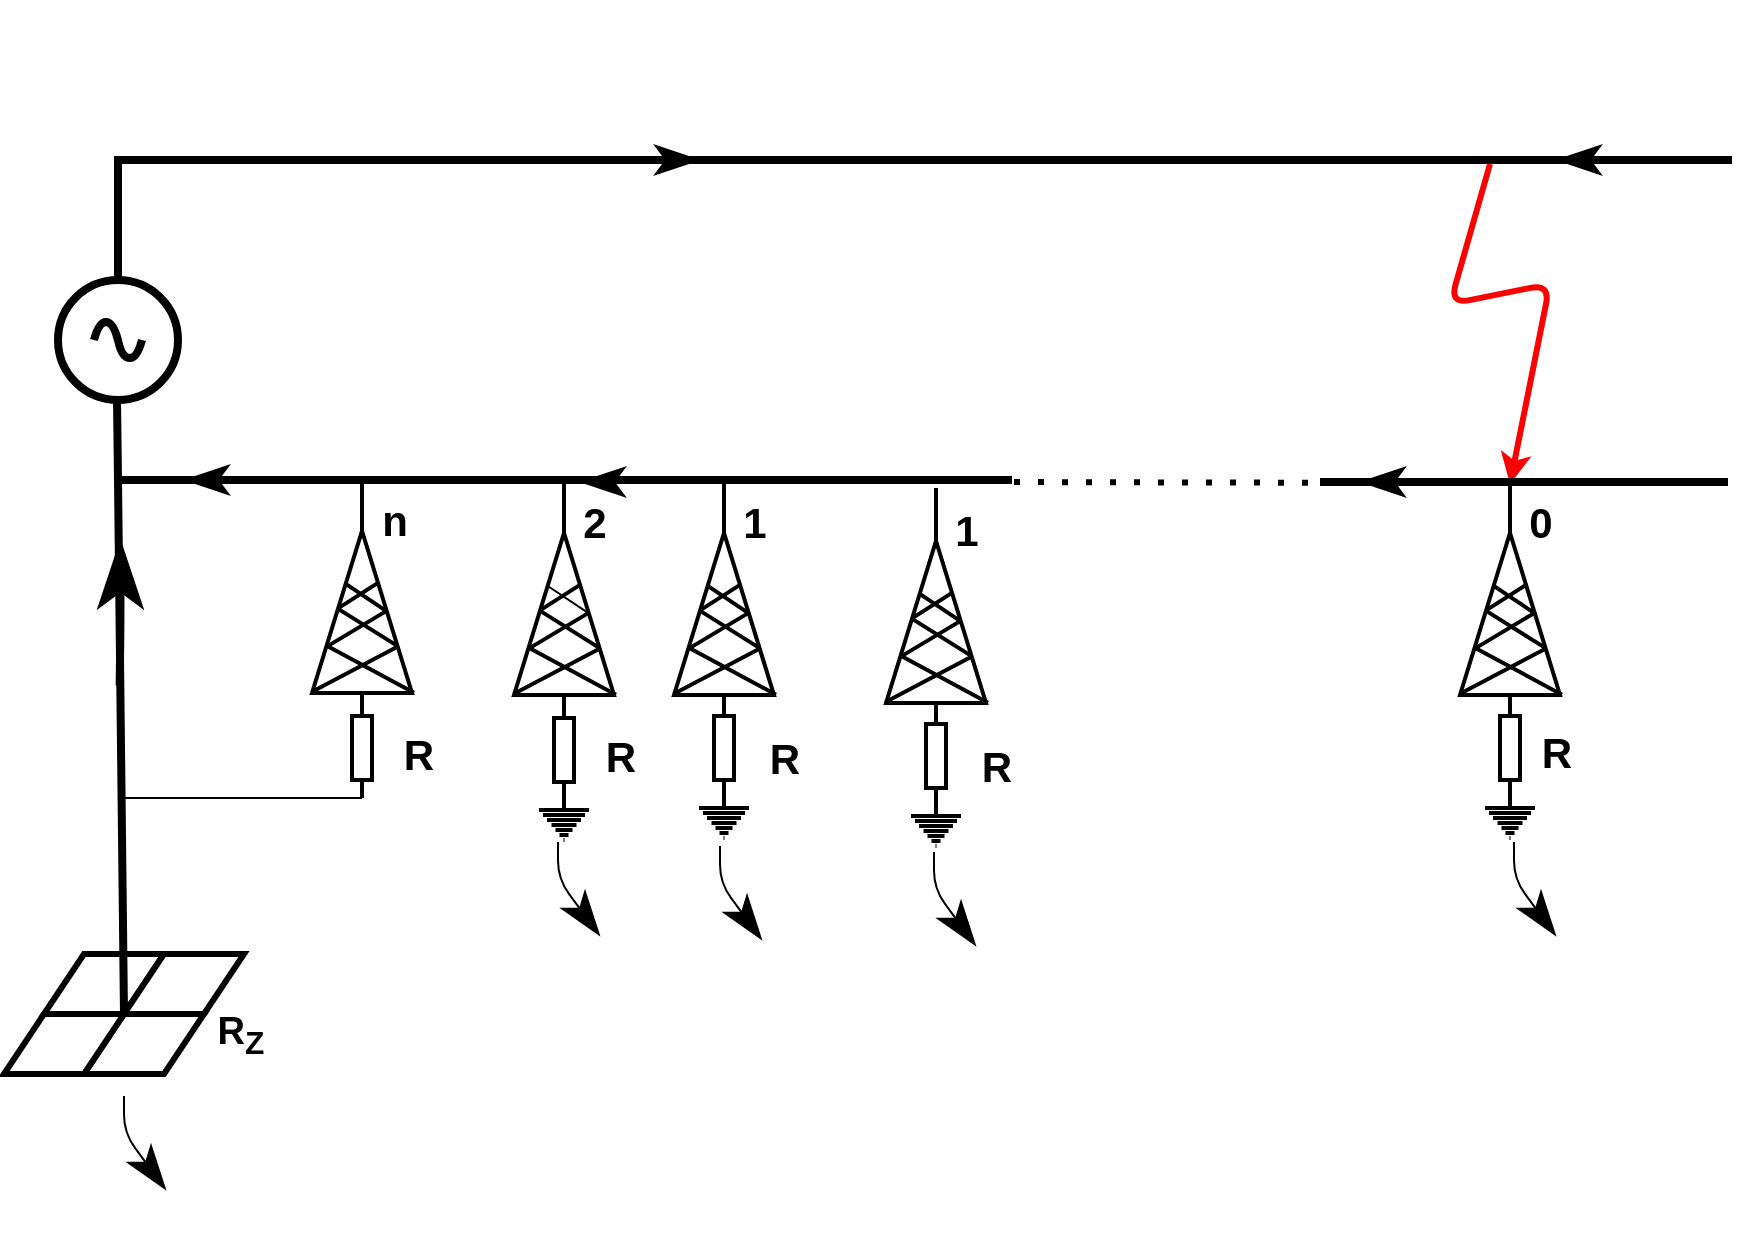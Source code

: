 <mxfile version="14.7.6" type="github">
  <diagram name="Page-1" id="16e2658f-23c8-b752-8be9-c03fbebb8bbe">
    <mxGraphModel dx="1240" dy="689" grid="0" gridSize="10" guides="1" tooltips="1" connect="1" arrows="1" fold="1" page="1" pageScale="1" pageWidth="1100" pageHeight="850" background="none" math="0" shadow="0">
      <root>
        <mxCell id="0" />
        <mxCell id="1" parent="0" />
        <mxCell id="HtLe2a_l6lZtQf_eTZjN-1" value="" style="pointerEvents=1;verticalLabelPosition=bottom;shadow=0;dashed=0;align=center;html=1;verticalAlign=top;shape=mxgraph.electrical.signal_sources.source;aspect=fixed;points=[[0.5,0,0],[1,0.5,0],[0.5,1,0],[0,0.5,0]];elSignalType=ac;direction=east;strokeWidth=4;" parent="1" vertex="1">
          <mxGeometry x="179" y="276" width="60" height="60" as="geometry" />
        </mxCell>
        <mxCell id="HtLe2a_l6lZtQf_eTZjN-7" value="" style="endArrow=none;html=1;strokeWidth=4;" parent="1" edge="1">
          <mxGeometry x="249" y="1" width="50" height="50" as="geometry">
            <mxPoint x="210" y="216" as="sourcePoint" />
            <mxPoint x="1016" y="216" as="targetPoint" />
          </mxGeometry>
        </mxCell>
        <mxCell id="HtLe2a_l6lZtQf_eTZjN-9" value="" style="endArrow=none;html=1;strokeWidth=4;" parent="1" edge="1">
          <mxGeometry x="149" y="1" width="50" height="50" as="geometry">
            <mxPoint x="209" y="276" as="sourcePoint" />
            <mxPoint x="209" y="214" as="targetPoint" />
          </mxGeometry>
        </mxCell>
        <mxCell id="HtLe2a_l6lZtQf_eTZjN-10" value="" style="endArrow=none;html=1;strokeWidth=4;" parent="1" edge="1">
          <mxGeometry x="250" y="1" width="100" as="geometry">
            <mxPoint x="210" y="376" as="sourcePoint" />
            <mxPoint x="378" y="376" as="targetPoint" />
            <Array as="points">
              <mxPoint x="360" y="376" />
            </Array>
          </mxGeometry>
        </mxCell>
        <mxCell id="HtLe2a_l6lZtQf_eTZjN-12" value="" style="endArrow=none;html=1;strokeWidth=4;" parent="1" edge="1">
          <mxGeometry x="149" y="1" width="100" as="geometry">
            <mxPoint x="208.5" y="336" as="sourcePoint" />
            <mxPoint x="209" y="376" as="targetPoint" />
          </mxGeometry>
        </mxCell>
        <mxCell id="HtLe2a_l6lZtQf_eTZjN-15" value="" style="endArrow=none;html=1;strokeWidth=4;" parent="1" edge="1">
          <mxGeometry x="250" width="50" height="50" as="geometry">
            <mxPoint x="369" y="376" as="sourcePoint" />
            <mxPoint x="656" y="376" as="targetPoint" />
          </mxGeometry>
        </mxCell>
        <mxCell id="HtLe2a_l6lZtQf_eTZjN-16" value="" style="endArrow=none;dashed=1;html=1;dashPattern=1 3;strokeWidth=3;entryX=0;entryY=0.5;entryDx=0;entryDy=0;entryPerimeter=0;" parent="1" edge="1">
          <mxGeometry x="237" y="2" width="50" height="50" as="geometry">
            <mxPoint x="657" y="377.0" as="sourcePoint" />
            <mxPoint x="817" y="377.5" as="targetPoint" />
            <Array as="points">
              <mxPoint x="734" y="377.21" />
              <mxPoint x="768" y="377.21" />
            </Array>
          </mxGeometry>
        </mxCell>
        <mxCell id="HtLe2a_l6lZtQf_eTZjN-25" value="" style="endArrow=classicThin;html=1;strokeWidth=1;endSize=20;" parent="1" edge="1">
          <mxGeometry x="390" y="1" width="100" as="geometry">
            <mxPoint x="450" y="216" as="sourcePoint" />
            <mxPoint x="500" y="216" as="targetPoint" />
            <Array as="points">
              <mxPoint x="460" y="216" />
            </Array>
          </mxGeometry>
        </mxCell>
        <mxCell id="HtLe2a_l6lZtQf_eTZjN-26" value="" style="endArrow=classicThin;html=1;strokeWidth=1;endSize=20;" parent="1" edge="1">
          <mxGeometry x="728" y="1" width="100" as="geometry">
            <mxPoint x="958" y="216" as="sourcePoint" />
            <mxPoint x="928" y="216" as="targetPoint" />
            <Array as="points">
              <mxPoint x="998" y="216" />
            </Array>
          </mxGeometry>
        </mxCell>
        <mxCell id="HtLe2a_l6lZtQf_eTZjN-32" value="" style="shape=parallelogram;perimeter=parallelogramPerimeter;whiteSpace=wrap;html=1;fixedSize=1;shadow=0;direction=east;strokeWidth=3;" parent="1" vertex="1">
          <mxGeometry x="172" y="613" width="60" height="30" as="geometry" />
        </mxCell>
        <mxCell id="HtLe2a_l6lZtQf_eTZjN-33" value="" style="shape=parallelogram;perimeter=parallelogramPerimeter;whiteSpace=wrap;html=1;fixedSize=1;shadow=0;direction=east;strokeWidth=3;" parent="1" vertex="1">
          <mxGeometry x="212" y="613" width="60" height="30" as="geometry" />
        </mxCell>
        <mxCell id="HtLe2a_l6lZtQf_eTZjN-34" value="" style="shape=parallelogram;perimeter=parallelogramPerimeter;whiteSpace=wrap;html=1;fixedSize=1;shadow=0;direction=east;strokeWidth=3;" parent="1" vertex="1">
          <mxGeometry x="192" y="643" width="60" height="30" as="geometry" />
        </mxCell>
        <mxCell id="HtLe2a_l6lZtQf_eTZjN-35" value="" style="shape=parallelogram;perimeter=parallelogramPerimeter;whiteSpace=wrap;html=1;fixedSize=1;shadow=0;direction=east;strokeWidth=3;" parent="1" vertex="1">
          <mxGeometry x="152" y="643" width="60" height="30" as="geometry" />
        </mxCell>
        <mxCell id="HtLe2a_l6lZtQf_eTZjN-37" value="" style="endArrow=none;html=1;exitX=0;exitY=1;exitDx=0;exitDy=0;strokeWidth=4;" parent="1" source="HtLe2a_l6lZtQf_eTZjN-33" edge="1">
          <mxGeometry x="149" y="1" width="50" height="50" as="geometry">
            <mxPoint x="209" y="504" as="sourcePoint" />
            <mxPoint x="209" y="376" as="targetPoint" />
          </mxGeometry>
        </mxCell>
        <mxCell id="HtLe2a_l6lZtQf_eTZjN-72" value="" style="endArrow=none;html=1;exitX=0.653;exitY=0.345;exitDx=0;exitDy=0;exitPerimeter=0;entryX=0.522;entryY=0.734;entryDx=0;entryDy=0;entryPerimeter=0;" parent="1" edge="1">
          <mxGeometry x="147" y="1" width="50" height="50" as="geometry">
            <mxPoint x="424.25" y="467.23" as="sourcePoint" />
            <mxPoint x="443.47" y="480.03" as="targetPoint" />
          </mxGeometry>
        </mxCell>
        <mxCell id="HtLe2a_l6lZtQf_eTZjN-75" value="" style="endArrow=none;html=1;exitX=0.523;exitY=0.268;exitDx=0;exitDy=0;exitPerimeter=0;entryX=0.659;entryY=0.652;entryDx=0;entryDy=0;entryPerimeter=0;" parent="1" edge="1">
          <mxGeometry x="147" y="1" width="50" height="50" as="geometry">
            <mxPoint x="420.4" y="478.93" as="sourcePoint" />
            <mxPoint x="439.6" y="466.69" as="targetPoint" />
          </mxGeometry>
        </mxCell>
        <mxCell id="HtLe2a_l6lZtQf_eTZjN-84" value="" style="verticalLabelPosition=bottom;shadow=0;dashed=0;align=center;html=1;verticalAlign=top;shape=mxgraph.electrical.abstract.amplifier;rotation=-90;direction=east;strokeWidth=2;" parent="1" vertex="1">
          <mxGeometry x="387" y="418" width="90" height="50" as="geometry" />
        </mxCell>
        <mxCell id="HtLe2a_l6lZtQf_eTZjN-85" value="" style="endArrow=none;html=1;entryX=0.316;entryY=0.841;entryDx=0;entryDy=0;entryPerimeter=0;exitX=0.519;exitY=0.258;exitDx=0;exitDy=0;exitPerimeter=0;strokeWidth=2;" parent="1" source="HtLe2a_l6lZtQf_eTZjN-84" target="HtLe2a_l6lZtQf_eTZjN-84" edge="1">
          <mxGeometry x="147" y="1" width="50" height="50" as="geometry">
            <mxPoint x="424" y="440" as="sourcePoint" />
            <mxPoint x="446" y="457" as="targetPoint" />
          </mxGeometry>
        </mxCell>
        <mxCell id="HtLe2a_l6lZtQf_eTZjN-86" value="" style="endArrow=none;html=1;exitX=0.313;exitY=0.148;exitDx=0;exitDy=0;exitPerimeter=0;entryX=0.052;entryY=1.02;entryDx=0;entryDy=0;entryPerimeter=0;strokeWidth=2;" parent="1" source="HtLe2a_l6lZtQf_eTZjN-84" target="HtLe2a_l6lZtQf_eTZjN-84" edge="1">
          <mxGeometry x="147" y="1" width="50" height="50" as="geometry">
            <mxPoint x="417" y="452.0" as="sourcePoint" />
            <mxPoint x="454" y="481" as="targetPoint" />
          </mxGeometry>
        </mxCell>
        <mxCell id="HtLe2a_l6lZtQf_eTZjN-87" value="" style="endArrow=none;html=1;exitX=0.653;exitY=0.345;exitDx=0;exitDy=0;exitPerimeter=0;entryX=0.653;entryY=0.345;entryDx=0;entryDy=0;entryPerimeter=0;" parent="1" source="HtLe2a_l6lZtQf_eTZjN-84" edge="1">
          <mxGeometry x="147" y="1" width="50" height="50" as="geometry">
            <mxPoint x="424.52" y="427" as="sourcePoint" />
            <mxPoint x="443.47" y="442.03" as="targetPoint" />
          </mxGeometry>
        </mxCell>
        <mxCell id="HtLe2a_l6lZtQf_eTZjN-88" value="" style="endArrow=none;html=1;entryX=0.056;entryY=-0.004;entryDx=0;entryDy=0;entryPerimeter=0;exitX=0.304;exitY=0.845;exitDx=0;exitDy=0;exitPerimeter=0;strokeWidth=2;" parent="1" source="HtLe2a_l6lZtQf_eTZjN-84" target="HtLe2a_l6lZtQf_eTZjN-84" edge="1">
          <mxGeometry x="147" y="1" width="50" height="50" as="geometry">
            <mxPoint x="447" y="462" as="sourcePoint" />
            <mxPoint x="518" y="479.32" as="targetPoint" />
            <Array as="points" />
          </mxGeometry>
        </mxCell>
        <mxCell id="HtLe2a_l6lZtQf_eTZjN-89" value="" style="endArrow=none;html=1;entryX=0.505;entryY=0.742;entryDx=0;entryDy=0;entryPerimeter=0;exitX=0.309;exitY=0.152;exitDx=0;exitDy=0;exitPerimeter=0;strokeWidth=2;" parent="1" source="HtLe2a_l6lZtQf_eTZjN-84" target="HtLe2a_l6lZtQf_eTZjN-84" edge="1">
          <mxGeometry x="147" y="1" width="50" height="50" as="geometry">
            <mxPoint x="429.9" y="451.29" as="sourcePoint" />
            <mxPoint x="459.05" y="469.56" as="targetPoint" />
          </mxGeometry>
        </mxCell>
        <mxCell id="HtLe2a_l6lZtQf_eTZjN-90" value="" style="endArrow=none;html=1;exitX=0.523;exitY=0.268;exitDx=0;exitDy=0;exitPerimeter=0;entryX=0.659;entryY=0.652;entryDx=0;entryDy=0;entryPerimeter=0;strokeWidth=2;" parent="1" source="HtLe2a_l6lZtQf_eTZjN-84" target="HtLe2a_l6lZtQf_eTZjN-84" edge="1">
          <mxGeometry x="147" y="1" width="50" height="50" as="geometry">
            <mxPoint x="434.25" y="439.23" as="sourcePoint" />
            <mxPoint x="453.47" y="452.03" as="targetPoint" />
          </mxGeometry>
        </mxCell>
        <mxCell id="HtLe2a_l6lZtQf_eTZjN-91" value="" style="endArrow=none;html=1;entryX=1;entryY=0.5;entryDx=0;entryDy=0;entryPerimeter=0;exitX=1;exitY=0.5;exitDx=0;exitDy=0;exitPerimeter=0;strokeWidth=2;" parent="1" target="HtLe2a_l6lZtQf_eTZjN-84" edge="1">
          <mxGeometry x="147" y="1" width="50" height="50" as="geometry">
            <mxPoint x="432" y="376.0" as="sourcePoint" />
            <mxPoint x="537" y="426" as="targetPoint" />
          </mxGeometry>
        </mxCell>
        <mxCell id="HtLe2a_l6lZtQf_eTZjN-92" value="" style="endArrow=none;html=1;exitX=0.653;exitY=0.345;exitDx=0;exitDy=0;exitPerimeter=0;entryX=0.522;entryY=0.734;entryDx=0;entryDy=0;entryPerimeter=0;" parent="1" edge="1">
          <mxGeometry x="147" y="1" width="50" height="50" as="geometry">
            <mxPoint x="504.25" y="467.23" as="sourcePoint" />
            <mxPoint x="523.47" y="480.03" as="targetPoint" />
          </mxGeometry>
        </mxCell>
        <mxCell id="HtLe2a_l6lZtQf_eTZjN-93" value="" style="endArrow=none;html=1;exitX=0.523;exitY=0.268;exitDx=0;exitDy=0;exitPerimeter=0;entryX=0.659;entryY=0.652;entryDx=0;entryDy=0;entryPerimeter=0;" parent="1" edge="1">
          <mxGeometry x="147" y="1" width="50" height="50" as="geometry">
            <mxPoint x="500.4" y="478.93" as="sourcePoint" />
            <mxPoint x="519.6" y="466.69" as="targetPoint" />
          </mxGeometry>
        </mxCell>
        <mxCell id="HtLe2a_l6lZtQf_eTZjN-94" value="" style="verticalLabelPosition=bottom;shadow=0;dashed=0;align=center;html=1;verticalAlign=top;shape=mxgraph.electrical.abstract.amplifier;rotation=-90;direction=east;strokeWidth=2;" parent="1" vertex="1">
          <mxGeometry x="467" y="418" width="90" height="50" as="geometry" />
        </mxCell>
        <mxCell id="HtLe2a_l6lZtQf_eTZjN-95" value="" style="endArrow=none;html=1;entryX=0.316;entryY=0.841;entryDx=0;entryDy=0;entryPerimeter=0;exitX=0.519;exitY=0.258;exitDx=0;exitDy=0;exitPerimeter=0;strokeWidth=2;" parent="1" source="HtLe2a_l6lZtQf_eTZjN-94" target="HtLe2a_l6lZtQf_eTZjN-94" edge="1">
          <mxGeometry x="147" y="1" width="50" height="50" as="geometry">
            <mxPoint x="504" y="440" as="sourcePoint" />
            <mxPoint x="526" y="457" as="targetPoint" />
          </mxGeometry>
        </mxCell>
        <mxCell id="HtLe2a_l6lZtQf_eTZjN-96" value="" style="endArrow=none;html=1;exitX=0.313;exitY=0.148;exitDx=0;exitDy=0;exitPerimeter=0;entryX=0.052;entryY=1.02;entryDx=0;entryDy=0;entryPerimeter=0;strokeWidth=2;" parent="1" source="HtLe2a_l6lZtQf_eTZjN-94" target="HtLe2a_l6lZtQf_eTZjN-94" edge="1">
          <mxGeometry x="147" y="1" width="50" height="50" as="geometry">
            <mxPoint x="497" y="452.0" as="sourcePoint" />
            <mxPoint x="534" y="481" as="targetPoint" />
          </mxGeometry>
        </mxCell>
        <mxCell id="HtLe2a_l6lZtQf_eTZjN-97" value="" style="endArrow=none;html=1;exitX=0.653;exitY=0.345;exitDx=0;exitDy=0;exitPerimeter=0;entryX=0.653;entryY=0.345;entryDx=0;entryDy=0;entryPerimeter=0;strokeWidth=2;" parent="1" source="HtLe2a_l6lZtQf_eTZjN-94" edge="1">
          <mxGeometry x="147" y="1" width="50" height="50" as="geometry">
            <mxPoint x="504.52" y="427" as="sourcePoint" />
            <mxPoint x="523.47" y="442.03" as="targetPoint" />
          </mxGeometry>
        </mxCell>
        <mxCell id="HtLe2a_l6lZtQf_eTZjN-98" value="" style="endArrow=none;html=1;entryX=0.056;entryY=-0.004;entryDx=0;entryDy=0;entryPerimeter=0;exitX=0.304;exitY=0.845;exitDx=0;exitDy=0;exitPerimeter=0;strokeWidth=2;" parent="1" source="HtLe2a_l6lZtQf_eTZjN-94" target="HtLe2a_l6lZtQf_eTZjN-94" edge="1">
          <mxGeometry x="147" y="1" width="50" height="50" as="geometry">
            <mxPoint x="527" y="462" as="sourcePoint" />
            <mxPoint x="598" y="479.32" as="targetPoint" />
            <Array as="points" />
          </mxGeometry>
        </mxCell>
        <mxCell id="HtLe2a_l6lZtQf_eTZjN-99" value="" style="endArrow=none;html=1;entryX=0.505;entryY=0.742;entryDx=0;entryDy=0;entryPerimeter=0;exitX=0.309;exitY=0.152;exitDx=0;exitDy=0;exitPerimeter=0;strokeWidth=2;" parent="1" source="HtLe2a_l6lZtQf_eTZjN-94" target="HtLe2a_l6lZtQf_eTZjN-94" edge="1">
          <mxGeometry x="147" y="1" width="50" height="50" as="geometry">
            <mxPoint x="509.9" y="451.29" as="sourcePoint" />
            <mxPoint x="539.05" y="469.56" as="targetPoint" />
          </mxGeometry>
        </mxCell>
        <mxCell id="HtLe2a_l6lZtQf_eTZjN-100" value="" style="endArrow=none;html=1;exitX=0.523;exitY=0.268;exitDx=0;exitDy=0;exitPerimeter=0;entryX=0.659;entryY=0.652;entryDx=0;entryDy=0;entryPerimeter=0;strokeWidth=2;" parent="1" source="HtLe2a_l6lZtQf_eTZjN-94" target="HtLe2a_l6lZtQf_eTZjN-94" edge="1">
          <mxGeometry x="147" y="1" width="50" height="50" as="geometry">
            <mxPoint x="514.25" y="439.23" as="sourcePoint" />
            <mxPoint x="533.47" y="452.03" as="targetPoint" />
          </mxGeometry>
        </mxCell>
        <mxCell id="HtLe2a_l6lZtQf_eTZjN-101" value="" style="endArrow=none;html=1;entryX=1;entryY=0.5;entryDx=0;entryDy=0;entryPerimeter=0;exitX=1;exitY=0.5;exitDx=0;exitDy=0;exitPerimeter=0;strokeWidth=2;" parent="1" target="HtLe2a_l6lZtQf_eTZjN-94" edge="1">
          <mxGeometry x="147" y="1" width="50" height="50" as="geometry">
            <mxPoint x="512" y="376.0" as="sourcePoint" />
            <mxPoint x="617" y="426" as="targetPoint" />
          </mxGeometry>
        </mxCell>
        <mxCell id="HtLe2a_l6lZtQf_eTZjN-106" value="" style="pointerEvents=1;verticalLabelPosition=bottom;shadow=0;dashed=0;align=center;html=1;verticalAlign=top;shape=mxgraph.electrical.resistors.resistor_1;rotation=90;direction=east;strokeWidth=2;" parent="1" vertex="1">
          <mxGeometry x="407" y="506" width="50" height="10" as="geometry" />
        </mxCell>
        <mxCell id="HtLe2a_l6lZtQf_eTZjN-107" value="" style="pointerEvents=1;verticalLabelPosition=bottom;shadow=0;dashed=0;align=center;html=1;verticalAlign=top;shape=mxgraph.electrical.signal_sources.protective_earth;direction=east;strokeWidth=2;" parent="1" vertex="1">
          <mxGeometry x="419.5" y="536" width="25" height="20" as="geometry" />
        </mxCell>
        <mxCell id="HtLe2a_l6lZtQf_eTZjN-108" value="" style="pointerEvents=1;verticalLabelPosition=bottom;shadow=0;dashed=0;align=center;html=1;verticalAlign=top;shape=mxgraph.electrical.resistors.resistor_1;rotation=90;direction=east;strokeWidth=2;" parent="1" vertex="1">
          <mxGeometry x="487" y="505" width="50" height="10" as="geometry" />
        </mxCell>
        <mxCell id="HtLe2a_l6lZtQf_eTZjN-109" value="" style="pointerEvents=1;verticalLabelPosition=bottom;shadow=0;dashed=0;align=center;html=1;verticalAlign=top;shape=mxgraph.electrical.signal_sources.protective_earth;direction=east;strokeWidth=2;" parent="1" vertex="1">
          <mxGeometry x="499.5" y="535" width="25" height="20" as="geometry" />
        </mxCell>
        <mxCell id="HtLe2a_l6lZtQf_eTZjN-111" value="" style="endArrow=none;html=1;exitX=0.653;exitY=0.345;exitDx=0;exitDy=0;exitPerimeter=0;entryX=0.522;entryY=0.734;entryDx=0;entryDy=0;entryPerimeter=0;" parent="1" edge="1">
          <mxGeometry x="250" y="1" width="50" height="50" as="geometry">
            <mxPoint x="897.25" y="467.23" as="sourcePoint" />
            <mxPoint x="916.47" y="480.03" as="targetPoint" />
          </mxGeometry>
        </mxCell>
        <mxCell id="HtLe2a_l6lZtQf_eTZjN-112" value="" style="endArrow=none;html=1;exitX=0.523;exitY=0.268;exitDx=0;exitDy=0;exitPerimeter=0;entryX=0.659;entryY=0.652;entryDx=0;entryDy=0;entryPerimeter=0;" parent="1" edge="1">
          <mxGeometry x="250" y="1" width="50" height="50" as="geometry">
            <mxPoint x="893.4" y="478.93" as="sourcePoint" />
            <mxPoint x="912.6" y="466.69" as="targetPoint" />
          </mxGeometry>
        </mxCell>
        <mxCell id="HtLe2a_l6lZtQf_eTZjN-113" value="" style="verticalLabelPosition=bottom;shadow=0;dashed=0;align=center;html=1;verticalAlign=top;shape=mxgraph.electrical.abstract.amplifier;rotation=-90;direction=east;strokeWidth=2;" parent="1" vertex="1">
          <mxGeometry x="860" y="418" width="90" height="50" as="geometry" />
        </mxCell>
        <mxCell id="HtLe2a_l6lZtQf_eTZjN-114" value="" style="endArrow=none;html=1;entryX=0.316;entryY=0.841;entryDx=0;entryDy=0;entryPerimeter=0;exitX=0.519;exitY=0.258;exitDx=0;exitDy=0;exitPerimeter=0;strokeWidth=2;" parent="1" source="HtLe2a_l6lZtQf_eTZjN-113" target="HtLe2a_l6lZtQf_eTZjN-113" edge="1">
          <mxGeometry x="250" y="1" width="50" height="50" as="geometry">
            <mxPoint x="897" y="440" as="sourcePoint" />
            <mxPoint x="919" y="457" as="targetPoint" />
          </mxGeometry>
        </mxCell>
        <mxCell id="HtLe2a_l6lZtQf_eTZjN-115" value="" style="endArrow=none;html=1;exitX=0.313;exitY=0.148;exitDx=0;exitDy=0;exitPerimeter=0;entryX=0.052;entryY=1.02;entryDx=0;entryDy=0;entryPerimeter=0;strokeWidth=2;" parent="1" source="HtLe2a_l6lZtQf_eTZjN-113" target="HtLe2a_l6lZtQf_eTZjN-113" edge="1">
          <mxGeometry x="250" y="1" width="50" height="50" as="geometry">
            <mxPoint x="890" y="452.0" as="sourcePoint" />
            <mxPoint x="927" y="481" as="targetPoint" />
          </mxGeometry>
        </mxCell>
        <mxCell id="HtLe2a_l6lZtQf_eTZjN-116" value="" style="endArrow=none;html=1;exitX=0.653;exitY=0.345;exitDx=0;exitDy=0;exitPerimeter=0;entryX=0.653;entryY=0.345;entryDx=0;entryDy=0;entryPerimeter=0;strokeWidth=2;" parent="1" source="HtLe2a_l6lZtQf_eTZjN-113" edge="1">
          <mxGeometry x="250" y="1" width="50" height="50" as="geometry">
            <mxPoint x="897.52" y="427" as="sourcePoint" />
            <mxPoint x="916.47" y="442.03" as="targetPoint" />
          </mxGeometry>
        </mxCell>
        <mxCell id="HtLe2a_l6lZtQf_eTZjN-117" value="" style="endArrow=none;html=1;entryX=0.056;entryY=-0.004;entryDx=0;entryDy=0;entryPerimeter=0;exitX=0.304;exitY=0.845;exitDx=0;exitDy=0;exitPerimeter=0;strokeWidth=2;" parent="1" source="HtLe2a_l6lZtQf_eTZjN-113" target="HtLe2a_l6lZtQf_eTZjN-113" edge="1">
          <mxGeometry x="250" y="1" width="50" height="50" as="geometry">
            <mxPoint x="920" y="462" as="sourcePoint" />
            <mxPoint x="991" y="479.32" as="targetPoint" />
            <Array as="points" />
          </mxGeometry>
        </mxCell>
        <mxCell id="HtLe2a_l6lZtQf_eTZjN-118" value="" style="endArrow=none;html=1;entryX=0.505;entryY=0.742;entryDx=0;entryDy=0;entryPerimeter=0;exitX=0.309;exitY=0.152;exitDx=0;exitDy=0;exitPerimeter=0;strokeWidth=2;" parent="1" source="HtLe2a_l6lZtQf_eTZjN-113" target="HtLe2a_l6lZtQf_eTZjN-113" edge="1">
          <mxGeometry x="250" y="1" width="50" height="50" as="geometry">
            <mxPoint x="902.9" y="451.29" as="sourcePoint" />
            <mxPoint x="932.05" y="469.56" as="targetPoint" />
          </mxGeometry>
        </mxCell>
        <mxCell id="HtLe2a_l6lZtQf_eTZjN-119" value="" style="endArrow=none;html=1;exitX=0.523;exitY=0.268;exitDx=0;exitDy=0;exitPerimeter=0;entryX=0.659;entryY=0.652;entryDx=0;entryDy=0;entryPerimeter=0;strokeWidth=2;" parent="1" source="HtLe2a_l6lZtQf_eTZjN-113" target="HtLe2a_l6lZtQf_eTZjN-113" edge="1">
          <mxGeometry x="250" y="1" width="50" height="50" as="geometry">
            <mxPoint x="907.25" y="439.23" as="sourcePoint" />
            <mxPoint x="926.47" y="452.03" as="targetPoint" />
          </mxGeometry>
        </mxCell>
        <mxCell id="HtLe2a_l6lZtQf_eTZjN-120" value="" style="endArrow=none;html=1;entryX=1;entryY=0.5;entryDx=0;entryDy=0;entryPerimeter=0;exitX=1;exitY=0.5;exitDx=0;exitDy=0;exitPerimeter=0;strokeWidth=2;" parent="1" target="HtLe2a_l6lZtQf_eTZjN-113" edge="1">
          <mxGeometry x="250" y="1" width="50" height="50" as="geometry">
            <mxPoint x="905" y="376" as="sourcePoint" />
            <mxPoint x="1010" y="426" as="targetPoint" />
          </mxGeometry>
        </mxCell>
        <mxCell id="HtLe2a_l6lZtQf_eTZjN-121" value="" style="pointerEvents=1;verticalLabelPosition=bottom;shadow=0;dashed=0;align=center;html=1;verticalAlign=top;shape=mxgraph.electrical.resistors.resistor_1;rotation=90;direction=east;strokeWidth=2;" parent="1" vertex="1">
          <mxGeometry x="880" y="505" width="50" height="10" as="geometry" />
        </mxCell>
        <mxCell id="HtLe2a_l6lZtQf_eTZjN-122" value="" style="pointerEvents=1;verticalLabelPosition=bottom;shadow=0;dashed=0;align=center;html=1;verticalAlign=top;shape=mxgraph.electrical.signal_sources.protective_earth;direction=east;strokeWidth=2;" parent="1" vertex="1">
          <mxGeometry x="892.5" y="535" width="25" height="20" as="geometry" />
        </mxCell>
        <mxCell id="HtLe2a_l6lZtQf_eTZjN-137" value="&lt;font style=&quot;font-size: 21px&quot;&gt;&lt;b&gt;2&lt;/b&gt;&lt;/font&gt;" style="text;html=1;align=center;verticalAlign=middle;resizable=0;points=[];autosize=1;strokeColor=none;direction=east;perimeterSpacing=2;" parent="1" vertex="1">
          <mxGeometry x="436" y="386" width="22" height="21" as="geometry" />
        </mxCell>
        <mxCell id="HtLe2a_l6lZtQf_eTZjN-138" value="&lt;font&gt;&lt;font style=&quot;font-size: 21px&quot;&gt;&lt;b&gt;1&lt;/b&gt;&lt;/font&gt;&lt;br&gt;&lt;/font&gt;" style="text;html=1;align=center;verticalAlign=middle;resizable=0;points=[];autosize=1;strokeColor=none;direction=east;" parent="1" vertex="1">
          <mxGeometry x="516" y="386" width="22" height="21" as="geometry" />
        </mxCell>
        <mxCell id="HtLe2a_l6lZtQf_eTZjN-139" value="&lt;font style=&quot;font-size: 21px&quot;&gt;&lt;b&gt;0&lt;/b&gt;&lt;/font&gt;" style="text;html=1;align=center;verticalAlign=middle;resizable=0;points=[];autosize=1;strokeColor=none;direction=east;" parent="1" vertex="1">
          <mxGeometry x="909" y="386" width="22" height="21" as="geometry" />
        </mxCell>
        <mxCell id="HtLe2a_l6lZtQf_eTZjN-144" value="" style="endArrow=classic;html=1;strokeWidth=3;strokeColor=#FF0000;" parent="1" edge="1">
          <mxGeometry x="250" y="3" width="50" height="50" as="geometry">
            <mxPoint x="895" y="218" as="sourcePoint" />
            <mxPoint x="905" y="378" as="targetPoint" />
            <Array as="points">
              <mxPoint x="875" y="288" />
              <mxPoint x="925" y="278" />
            </Array>
          </mxGeometry>
        </mxCell>
        <mxCell id="HtLe2a_l6lZtQf_eTZjN-146" value="&lt;p class=&quot;MsoNormal&quot; style=&quot;text-indent: 0cm&quot;&gt;&lt;span lang=&quot;EN-US&quot; style=&quot;font-size: 12.0pt&quot;&gt;&lt;br/&gt; &lt;br/&gt; &lt;br/&gt;  &lt;br/&gt;  &lt;br/&gt;  &lt;br/&gt;  &lt;br/&gt;  &lt;br/&gt;  &lt;br/&gt;  &lt;br/&gt;  &lt;br/&gt;  &lt;br/&gt;  &lt;br/&gt;  &lt;br/&gt;  &lt;br/&gt; &lt;br/&gt; &lt;br/&gt; &lt;br/&gt;&lt;br/&gt; &lt;br/&gt;&lt;/span&gt;&lt;span lang=&quot;EN-US&quot;&gt;&lt;/span&gt;&lt;/p&gt;" style="text;html=1;align=center;verticalAlign=middle;resizable=0;points=[];autosize=1;strokeColor=none;direction=east;" parent="1" vertex="1">
          <mxGeometry x="402.5" y="175" width="20" height="330" as="geometry" />
        </mxCell>
        <mxCell id="HtLe2a_l6lZtQf_eTZjN-153" value="&lt;span lang=&quot;EN-US&quot; style=&quot;font-size: 19px&quot;&gt;&lt;b&gt;R&lt;sub&gt;Z&lt;/sub&gt;&lt;/b&gt;&lt;/span&gt;" style="text;html=1;align=center;verticalAlign=middle;resizable=0;points=[];autosize=1;strokeColor=none;direction=east;" parent="1" vertex="1">
          <mxGeometry x="253" y="642" width="33" height="23" as="geometry" />
        </mxCell>
        <mxCell id="HtLe2a_l6lZtQf_eTZjN-154" value="&lt;font style=&quot;font-size: 21px&quot;&gt;&lt;b&gt;R&lt;/b&gt;&lt;/font&gt;" style="text;html=1;align=center;verticalAlign=middle;resizable=0;points=[];autosize=1;strokeColor=none;direction=east;" parent="1" vertex="1">
          <mxGeometry x="447.5" y="503" width="25" height="21" as="geometry" />
        </mxCell>
        <mxCell id="HtLe2a_l6lZtQf_eTZjN-155" value="&lt;font style=&quot;font-size: 21px&quot;&gt;&lt;b&gt;R&lt;/b&gt;&lt;/font&gt;" style="text;html=1;align=center;verticalAlign=middle;resizable=0;points=[];autosize=1;strokeColor=none;direction=east;" parent="1" vertex="1">
          <mxGeometry x="529" y="504" width="25" height="21" as="geometry" />
        </mxCell>
        <mxCell id="HtLe2a_l6lZtQf_eTZjN-156" value="&lt;font style=&quot;font-size: 21px&quot;&gt;&lt;b&gt;R&lt;/b&gt;&lt;/font&gt;" style="text;html=1;align=center;verticalAlign=middle;resizable=0;points=[];autosize=1;strokeColor=none;direction=east;" parent="1" vertex="1">
          <mxGeometry x="915" y="501" width="25" height="21" as="geometry" />
        </mxCell>
        <mxCell id="HtLe2a_l6lZtQf_eTZjN-159" value="" style="endArrow=none;html=1;exitX=0.653;exitY=0.345;exitDx=0;exitDy=0;exitPerimeter=0;entryX=0.522;entryY=0.734;entryDx=0;entryDy=0;entryPerimeter=0;" parent="1" edge="1">
          <mxGeometry x="46" width="50" height="50" as="geometry">
            <mxPoint x="323.25" y="466.23" as="sourcePoint" />
            <mxPoint x="342.47" y="479.03" as="targetPoint" />
          </mxGeometry>
        </mxCell>
        <mxCell id="HtLe2a_l6lZtQf_eTZjN-160" value="" style="endArrow=none;html=1;exitX=0.523;exitY=0.268;exitDx=0;exitDy=0;exitPerimeter=0;entryX=0.659;entryY=0.652;entryDx=0;entryDy=0;entryPerimeter=0;" parent="1" edge="1">
          <mxGeometry x="46" width="50" height="50" as="geometry">
            <mxPoint x="319.4" y="477.93" as="sourcePoint" />
            <mxPoint x="338.6" y="465.69" as="targetPoint" />
          </mxGeometry>
        </mxCell>
        <mxCell id="HtLe2a_l6lZtQf_eTZjN-161" value="" style="verticalLabelPosition=bottom;shadow=0;dashed=0;align=center;html=1;verticalAlign=top;shape=mxgraph.electrical.abstract.amplifier;rotation=-90;direction=east;strokeWidth=2;" parent="1" vertex="1">
          <mxGeometry x="286" y="417" width="90" height="50" as="geometry" />
        </mxCell>
        <mxCell id="HtLe2a_l6lZtQf_eTZjN-162" value="" style="endArrow=none;html=1;entryX=0.316;entryY=0.841;entryDx=0;entryDy=0;entryPerimeter=0;exitX=0.519;exitY=0.258;exitDx=0;exitDy=0;exitPerimeter=0;strokeWidth=2;" parent="1" source="HtLe2a_l6lZtQf_eTZjN-161" target="HtLe2a_l6lZtQf_eTZjN-161" edge="1">
          <mxGeometry x="46" width="50" height="50" as="geometry">
            <mxPoint x="323" y="439" as="sourcePoint" />
            <mxPoint x="345" y="456" as="targetPoint" />
          </mxGeometry>
        </mxCell>
        <mxCell id="HtLe2a_l6lZtQf_eTZjN-163" value="" style="endArrow=none;html=1;exitX=0.313;exitY=0.148;exitDx=0;exitDy=0;exitPerimeter=0;entryX=0.052;entryY=1.02;entryDx=0;entryDy=0;entryPerimeter=0;strokeWidth=2;" parent="1" source="HtLe2a_l6lZtQf_eTZjN-161" target="HtLe2a_l6lZtQf_eTZjN-161" edge="1">
          <mxGeometry x="46" width="50" height="50" as="geometry">
            <mxPoint x="316" y="451.0" as="sourcePoint" />
            <mxPoint x="353" y="480" as="targetPoint" />
          </mxGeometry>
        </mxCell>
        <mxCell id="HtLe2a_l6lZtQf_eTZjN-164" value="" style="endArrow=none;html=1;exitX=0.653;exitY=0.345;exitDx=0;exitDy=0;exitPerimeter=0;entryX=0.653;entryY=0.345;entryDx=0;entryDy=0;entryPerimeter=0;strokeWidth=2;" parent="1" source="HtLe2a_l6lZtQf_eTZjN-161" edge="1">
          <mxGeometry x="46" width="50" height="50" as="geometry">
            <mxPoint x="323.52" y="426" as="sourcePoint" />
            <mxPoint x="342.47" y="441.03" as="targetPoint" />
          </mxGeometry>
        </mxCell>
        <mxCell id="HtLe2a_l6lZtQf_eTZjN-165" value="" style="endArrow=none;html=1;entryX=0.056;entryY=-0.004;entryDx=0;entryDy=0;entryPerimeter=0;exitX=0.304;exitY=0.845;exitDx=0;exitDy=0;exitPerimeter=0;strokeWidth=2;" parent="1" source="HtLe2a_l6lZtQf_eTZjN-161" target="HtLe2a_l6lZtQf_eTZjN-161" edge="1">
          <mxGeometry x="46" width="50" height="50" as="geometry">
            <mxPoint x="346" y="461" as="sourcePoint" />
            <mxPoint x="417" y="478.32" as="targetPoint" />
            <Array as="points" />
          </mxGeometry>
        </mxCell>
        <mxCell id="HtLe2a_l6lZtQf_eTZjN-166" value="" style="endArrow=none;html=1;entryX=0.505;entryY=0.742;entryDx=0;entryDy=0;entryPerimeter=0;exitX=0.309;exitY=0.152;exitDx=0;exitDy=0;exitPerimeter=0;strokeWidth=2;" parent="1" source="HtLe2a_l6lZtQf_eTZjN-161" target="HtLe2a_l6lZtQf_eTZjN-161" edge="1">
          <mxGeometry x="46" width="50" height="50" as="geometry">
            <mxPoint x="328.9" y="450.29" as="sourcePoint" />
            <mxPoint x="358.05" y="468.56" as="targetPoint" />
          </mxGeometry>
        </mxCell>
        <mxCell id="HtLe2a_l6lZtQf_eTZjN-167" value="" style="endArrow=none;html=1;exitX=0.523;exitY=0.268;exitDx=0;exitDy=0;exitPerimeter=0;entryX=0.659;entryY=0.652;entryDx=0;entryDy=0;entryPerimeter=0;strokeWidth=2;" parent="1" source="HtLe2a_l6lZtQf_eTZjN-161" target="HtLe2a_l6lZtQf_eTZjN-161" edge="1">
          <mxGeometry x="46" width="50" height="50" as="geometry">
            <mxPoint x="333.25" y="438.23" as="sourcePoint" />
            <mxPoint x="352.47" y="451.03" as="targetPoint" />
          </mxGeometry>
        </mxCell>
        <mxCell id="HtLe2a_l6lZtQf_eTZjN-168" value="" style="endArrow=none;html=1;entryX=1;entryY=0.5;entryDx=0;entryDy=0;entryPerimeter=0;exitX=1;exitY=0.5;exitDx=0;exitDy=0;exitPerimeter=0;strokeWidth=2;" parent="1" target="HtLe2a_l6lZtQf_eTZjN-161" edge="1">
          <mxGeometry x="46" width="50" height="50" as="geometry">
            <mxPoint x="331" y="375" as="sourcePoint" />
            <mxPoint x="436" y="425" as="targetPoint" />
          </mxGeometry>
        </mxCell>
        <mxCell id="HtLe2a_l6lZtQf_eTZjN-169" value="" style="pointerEvents=1;verticalLabelPosition=bottom;shadow=0;dashed=0;align=center;html=1;verticalAlign=top;shape=mxgraph.electrical.resistors.resistor_1;rotation=90;direction=east;strokeWidth=2;" parent="1" vertex="1">
          <mxGeometry x="306" y="505" width="50" height="10" as="geometry" />
        </mxCell>
        <mxCell id="HtLe2a_l6lZtQf_eTZjN-172" value="&lt;font size=&quot;1&quot;&gt;&lt;b style=&quot;font-size: 21px&quot;&gt;n&lt;/b&gt;&lt;/font&gt;" style="text;html=1;align=center;verticalAlign=middle;resizable=0;points=[];autosize=1;strokeColor=none;direction=east;strokeWidth=4;perimeterSpacing=5;" parent="1" vertex="1">
          <mxGeometry x="335" y="385" width="23" height="21" as="geometry" />
        </mxCell>
        <mxCell id="HtLe2a_l6lZtQf_eTZjN-173" value="&lt;font size=&quot;1&quot;&gt;&lt;b style=&quot;font-size: 21px&quot;&gt;R&lt;/b&gt;&lt;/font&gt;" style="text;html=1;align=center;verticalAlign=middle;resizable=0;points=[];autosize=1;strokeColor=none;direction=east;" parent="1" vertex="1">
          <mxGeometry x="346.5" y="502" width="25" height="21" as="geometry" />
        </mxCell>
        <mxCell id="OCRtSmoGQ4oUlgUUKK0B-2" value="" style="endArrow=classicThin;html=1;strokeWidth=1;endSize=20;" parent="1" edge="1">
          <mxGeometry x="-226" y="1.48" width="100" as="geometry">
            <mxPoint x="429" y="557" as="sourcePoint" />
            <mxPoint x="450" y="604" as="targetPoint" />
            <Array as="points">
              <mxPoint x="429" y="575.48" />
            </Array>
          </mxGeometry>
        </mxCell>
        <mxCell id="OCRtSmoGQ4oUlgUUKK0B-7" value="" style="endArrow=classicThin;html=1;strokeWidth=1;endSize=20;" parent="1" edge="1">
          <mxGeometry x="42" y="161" width="100" as="geometry">
            <mxPoint x="272" y="376" as="sourcePoint" />
            <mxPoint x="242" y="376" as="targetPoint" />
            <Array as="points">
              <mxPoint x="312" y="376" />
            </Array>
          </mxGeometry>
        </mxCell>
        <mxCell id="OCRtSmoGQ4oUlgUUKK0B-8" value="" style="endArrow=classicThin;html=1;strokeWidth=1;endSize=20;" parent="1" edge="1">
          <mxGeometry x="240" y="162" width="100" as="geometry">
            <mxPoint x="470" y="377" as="sourcePoint" />
            <mxPoint x="440" y="377" as="targetPoint" />
            <Array as="points">
              <mxPoint x="510" y="377" />
            </Array>
          </mxGeometry>
        </mxCell>
        <mxCell id="OCRtSmoGQ4oUlgUUKK0B-9" value="" style="endArrow=classicThin;html=1;strokeWidth=1;endSize=20;" parent="1" edge="1">
          <mxGeometry x="630" y="162" width="100" as="geometry">
            <mxPoint x="860" y="377" as="sourcePoint" />
            <mxPoint x="830" y="377" as="targetPoint" />
            <Array as="points">
              <mxPoint x="900" y="377" />
            </Array>
          </mxGeometry>
        </mxCell>
        <mxCell id="OCRtSmoGQ4oUlgUUKK0B-10" value="" style="endArrow=classicThin;html=1;strokeWidth=4;endSize=20;" parent="1" edge="1">
          <mxGeometry x="10.23" y="192.25" width="100" as="geometry">
            <mxPoint x="209.82" y="478.75" as="sourcePoint" />
            <mxPoint x="210.23" y="407.25" as="targetPoint" />
            <Array as="points">
              <mxPoint x="210.23" y="449.25" />
            </Array>
          </mxGeometry>
        </mxCell>
        <mxCell id="W86HPjPJtEirCAVU_jow-2" value="" style="endArrow=none;html=1;exitX=1;exitY=0.5;exitDx=0;exitDy=0;exitPerimeter=0;" edge="1" parent="1" source="HtLe2a_l6lZtQf_eTZjN-169">
          <mxGeometry width="50" height="50" relative="1" as="geometry">
            <mxPoint x="331" y="540" as="sourcePoint" />
            <mxPoint x="210" y="535" as="targetPoint" />
          </mxGeometry>
        </mxCell>
        <mxCell id="W86HPjPJtEirCAVU_jow-3" value="" style="endArrow=none;html=1;exitX=0.653;exitY=0.345;exitDx=0;exitDy=0;exitPerimeter=0;entryX=0.522;entryY=0.734;entryDx=0;entryDy=0;entryPerimeter=0;" edge="1" parent="1">
          <mxGeometry x="253" y="5" width="50" height="50" as="geometry">
            <mxPoint x="610.25" y="471.23" as="sourcePoint" />
            <mxPoint x="629.47" y="484.03" as="targetPoint" />
          </mxGeometry>
        </mxCell>
        <mxCell id="W86HPjPJtEirCAVU_jow-4" value="" style="endArrow=none;html=1;exitX=0.523;exitY=0.268;exitDx=0;exitDy=0;exitPerimeter=0;entryX=0.659;entryY=0.652;entryDx=0;entryDy=0;entryPerimeter=0;" edge="1" parent="1">
          <mxGeometry x="253" y="5" width="50" height="50" as="geometry">
            <mxPoint x="606.4" y="482.93" as="sourcePoint" />
            <mxPoint x="625.6" y="470.69" as="targetPoint" />
          </mxGeometry>
        </mxCell>
        <mxCell id="W86HPjPJtEirCAVU_jow-5" value="" style="verticalLabelPosition=bottom;shadow=0;dashed=0;align=center;html=1;verticalAlign=top;shape=mxgraph.electrical.abstract.amplifier;rotation=-90;direction=east;strokeWidth=2;" vertex="1" parent="1">
          <mxGeometry x="573" y="422" width="90" height="50" as="geometry" />
        </mxCell>
        <mxCell id="W86HPjPJtEirCAVU_jow-6" value="" style="endArrow=none;html=1;entryX=0.316;entryY=0.841;entryDx=0;entryDy=0;entryPerimeter=0;exitX=0.519;exitY=0.258;exitDx=0;exitDy=0;exitPerimeter=0;strokeWidth=2;" edge="1" source="W86HPjPJtEirCAVU_jow-5" target="W86HPjPJtEirCAVU_jow-5" parent="1">
          <mxGeometry x="253" y="5" width="50" height="50" as="geometry">
            <mxPoint x="610" y="444" as="sourcePoint" />
            <mxPoint x="632" y="461" as="targetPoint" />
          </mxGeometry>
        </mxCell>
        <mxCell id="W86HPjPJtEirCAVU_jow-7" value="" style="endArrow=none;html=1;exitX=0.313;exitY=0.148;exitDx=0;exitDy=0;exitPerimeter=0;entryX=0.052;entryY=1.02;entryDx=0;entryDy=0;entryPerimeter=0;strokeWidth=2;" edge="1" source="W86HPjPJtEirCAVU_jow-5" target="W86HPjPJtEirCAVU_jow-5" parent="1">
          <mxGeometry x="253" y="5" width="50" height="50" as="geometry">
            <mxPoint x="603" y="456.0" as="sourcePoint" />
            <mxPoint x="640" y="485" as="targetPoint" />
          </mxGeometry>
        </mxCell>
        <mxCell id="W86HPjPJtEirCAVU_jow-8" value="" style="endArrow=none;html=1;exitX=0.653;exitY=0.345;exitDx=0;exitDy=0;exitPerimeter=0;entryX=0.653;entryY=0.345;entryDx=0;entryDy=0;entryPerimeter=0;strokeWidth=2;" edge="1" source="W86HPjPJtEirCAVU_jow-5" parent="1">
          <mxGeometry x="253" y="5" width="50" height="50" as="geometry">
            <mxPoint x="610.52" y="431" as="sourcePoint" />
            <mxPoint x="629.47" y="446.03" as="targetPoint" />
          </mxGeometry>
        </mxCell>
        <mxCell id="W86HPjPJtEirCAVU_jow-9" value="" style="endArrow=none;html=1;entryX=0.056;entryY=-0.004;entryDx=0;entryDy=0;entryPerimeter=0;exitX=0.304;exitY=0.845;exitDx=0;exitDy=0;exitPerimeter=0;strokeWidth=2;" edge="1" source="W86HPjPJtEirCAVU_jow-5" target="W86HPjPJtEirCAVU_jow-5" parent="1">
          <mxGeometry x="253" y="5" width="50" height="50" as="geometry">
            <mxPoint x="633" y="466" as="sourcePoint" />
            <mxPoint x="704" y="483.32" as="targetPoint" />
            <Array as="points" />
          </mxGeometry>
        </mxCell>
        <mxCell id="W86HPjPJtEirCAVU_jow-10" value="" style="endArrow=none;html=1;entryX=0.505;entryY=0.742;entryDx=0;entryDy=0;entryPerimeter=0;exitX=0.309;exitY=0.152;exitDx=0;exitDy=0;exitPerimeter=0;strokeWidth=2;" edge="1" source="W86HPjPJtEirCAVU_jow-5" target="W86HPjPJtEirCAVU_jow-5" parent="1">
          <mxGeometry x="253" y="5" width="50" height="50" as="geometry">
            <mxPoint x="615.9" y="455.29" as="sourcePoint" />
            <mxPoint x="645.05" y="473.56" as="targetPoint" />
          </mxGeometry>
        </mxCell>
        <mxCell id="W86HPjPJtEirCAVU_jow-11" value="" style="endArrow=none;html=1;exitX=0.523;exitY=0.268;exitDx=0;exitDy=0;exitPerimeter=0;entryX=0.659;entryY=0.652;entryDx=0;entryDy=0;entryPerimeter=0;strokeWidth=2;" edge="1" source="W86HPjPJtEirCAVU_jow-5" target="W86HPjPJtEirCAVU_jow-5" parent="1">
          <mxGeometry x="253" y="5" width="50" height="50" as="geometry">
            <mxPoint x="620.25" y="443.23" as="sourcePoint" />
            <mxPoint x="639.47" y="456.03" as="targetPoint" />
          </mxGeometry>
        </mxCell>
        <mxCell id="W86HPjPJtEirCAVU_jow-12" value="" style="endArrow=none;html=1;entryX=1;entryY=0.5;entryDx=0;entryDy=0;entryPerimeter=0;exitX=1;exitY=0.5;exitDx=0;exitDy=0;exitPerimeter=0;strokeWidth=2;" edge="1" target="W86HPjPJtEirCAVU_jow-5" parent="1">
          <mxGeometry x="253" y="5" width="50" height="50" as="geometry">
            <mxPoint x="618" y="380" as="sourcePoint" />
            <mxPoint x="723" y="430" as="targetPoint" />
          </mxGeometry>
        </mxCell>
        <mxCell id="W86HPjPJtEirCAVU_jow-13" value="" style="pointerEvents=1;verticalLabelPosition=bottom;shadow=0;dashed=0;align=center;html=1;verticalAlign=top;shape=mxgraph.electrical.resistors.resistor_1;rotation=90;direction=east;strokeWidth=2;" vertex="1" parent="1">
          <mxGeometry x="593" y="509" width="50" height="10" as="geometry" />
        </mxCell>
        <mxCell id="W86HPjPJtEirCAVU_jow-14" value="" style="pointerEvents=1;verticalLabelPosition=bottom;shadow=0;dashed=0;align=center;html=1;verticalAlign=top;shape=mxgraph.electrical.signal_sources.protective_earth;direction=east;strokeWidth=2;" vertex="1" parent="1">
          <mxGeometry x="605.5" y="539" width="25" height="20" as="geometry" />
        </mxCell>
        <mxCell id="W86HPjPJtEirCAVU_jow-15" value="&lt;font&gt;&lt;font style=&quot;font-size: 21px&quot;&gt;&lt;b&gt;1&lt;/b&gt;&lt;/font&gt;&lt;br&gt;&lt;/font&gt;" style="text;html=1;align=center;verticalAlign=middle;resizable=0;points=[];autosize=1;strokeColor=none;direction=east;" vertex="1" parent="1">
          <mxGeometry x="622" y="390" width="22" height="21" as="geometry" />
        </mxCell>
        <mxCell id="W86HPjPJtEirCAVU_jow-16" value="&lt;font style=&quot;font-size: 21px&quot;&gt;&lt;b&gt;R&lt;/b&gt;&lt;/font&gt;" style="text;html=1;align=center;verticalAlign=middle;resizable=0;points=[];autosize=1;strokeColor=none;direction=east;" vertex="1" parent="1">
          <mxGeometry x="635" y="508" width="25" height="21" as="geometry" />
        </mxCell>
        <mxCell id="W86HPjPJtEirCAVU_jow-18" value="" style="endArrow=classicThin;html=1;strokeWidth=1;endSize=20;" edge="1" parent="1">
          <mxGeometry x="-145" y="3.48" width="100" as="geometry">
            <mxPoint x="510" y="559" as="sourcePoint" />
            <mxPoint x="531" y="606" as="targetPoint" />
            <Array as="points">
              <mxPoint x="510" y="577.48" />
            </Array>
          </mxGeometry>
        </mxCell>
        <mxCell id="W86HPjPJtEirCAVU_jow-19" value="" style="endArrow=classicThin;html=1;strokeWidth=1;endSize=20;" edge="1" parent="1">
          <mxGeometry x="-38" y="6.48" width="100" as="geometry">
            <mxPoint x="617" y="562" as="sourcePoint" />
            <mxPoint x="638.0" y="609" as="targetPoint" />
            <Array as="points">
              <mxPoint x="617" y="580.48" />
            </Array>
          </mxGeometry>
        </mxCell>
        <mxCell id="W86HPjPJtEirCAVU_jow-20" value="" style="endArrow=classicThin;html=1;strokeWidth=1;endSize=20;" edge="1" parent="1">
          <mxGeometry x="252" y="1.48" width="100" as="geometry">
            <mxPoint x="907" y="557" as="sourcePoint" />
            <mxPoint x="928.0" y="604" as="targetPoint" />
            <Array as="points">
              <mxPoint x="907" y="575.48" />
            </Array>
          </mxGeometry>
        </mxCell>
        <mxCell id="W86HPjPJtEirCAVU_jow-21" value="" style="endArrow=none;html=1;strokeWidth=4;" edge="1" parent="1">
          <mxGeometry x="691" y="1" width="50" height="50" as="geometry">
            <mxPoint x="810" y="377" as="sourcePoint" />
            <mxPoint x="1014" y="377" as="targetPoint" />
          </mxGeometry>
        </mxCell>
        <mxCell id="W86HPjPJtEirCAVU_jow-22" value="" style="endArrow=classicThin;html=1;strokeWidth=1;endSize=20;" edge="1" parent="1">
          <mxGeometry x="-443" y="128.48" width="100" as="geometry">
            <mxPoint x="212" y="684" as="sourcePoint" />
            <mxPoint x="233" y="731" as="targetPoint" />
            <Array as="points">
              <mxPoint x="212" y="702.48" />
            </Array>
          </mxGeometry>
        </mxCell>
      </root>
    </mxGraphModel>
  </diagram>
</mxfile>
